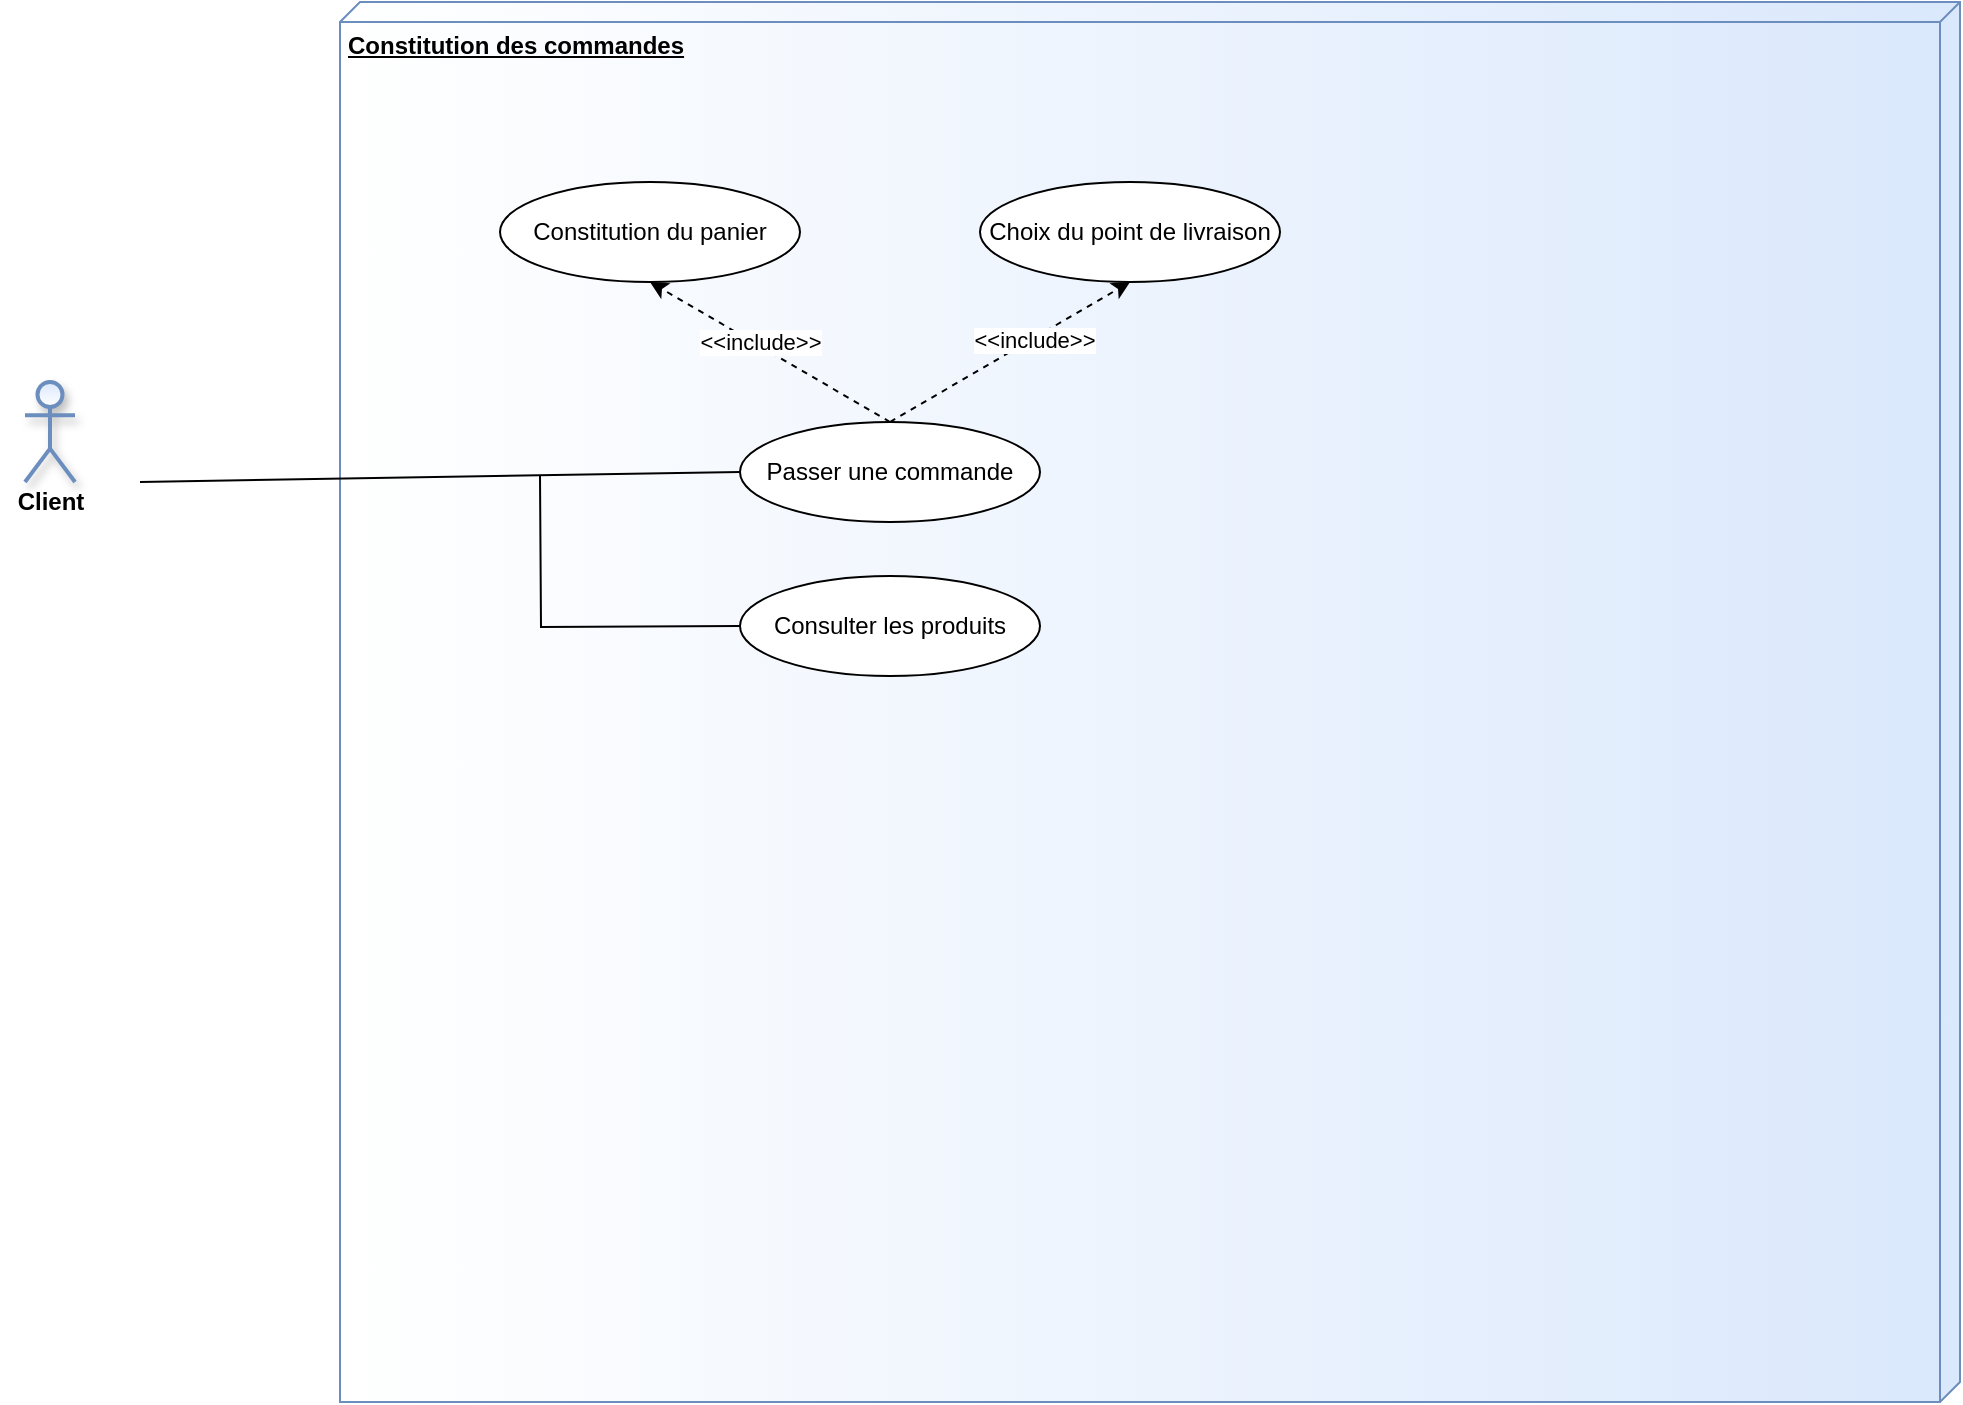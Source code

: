 <mxfile version="14.1.1" type="github">
  <diagram name="Page-1" id="e7e014a7-5840-1c2e-5031-d8a46d1fe8dd">
    <mxGraphModel dx="1673" dy="934" grid="1" gridSize="10" guides="1" tooltips="1" connect="1" arrows="1" fold="1" page="1" pageScale="1" pageWidth="1169" pageHeight="826" background="#ffffff" math="0" shadow="0">
      <root>
        <mxCell id="0" />
        <mxCell id="1" parent="0" />
        <mxCell id="rr55XMxGJXw-yliVTniT-41" value="&lt;b&gt;Constitution des commandes&lt;/b&gt;" style="verticalAlign=top;align=left;spacingTop=8;spacingLeft=2;spacingRight=12;shape=cube;size=10;direction=south;fontStyle=4;html=1;fillColor=#dae8fc;strokeColor=#6c8ebf;gradientColor=#ffffff;" parent="1" vertex="1">
          <mxGeometry x="220" y="40" width="810" height="700" as="geometry" />
        </mxCell>
        <mxCell id="rr55XMxGJXw-yliVTniT-51" style="rounded=0;orthogonalLoop=1;jettySize=auto;html=1;exitX=0.5;exitY=0;exitDx=0;exitDy=0;entryX=0.5;entryY=1;entryDx=0;entryDy=0;dashed=1;" parent="1" source="rr55XMxGJXw-yliVTniT-42" target="rr55XMxGJXw-yliVTniT-47" edge="1">
          <mxGeometry relative="1" as="geometry" />
        </mxCell>
        <mxCell id="rr55XMxGJXw-yliVTniT-54" value="&amp;lt;&amp;lt;include&amp;gt;&amp;gt;" style="edgeLabel;html=1;align=center;verticalAlign=middle;resizable=0;points=[];" parent="rr55XMxGJXw-yliVTniT-51" vertex="1" connectable="0">
          <mxGeometry x="0.182" y="-2" relative="1" as="geometry">
            <mxPoint x="4.82" y="3.04" as="offset" />
          </mxGeometry>
        </mxCell>
        <mxCell id="rr55XMxGJXw-yliVTniT-52" style="edgeStyle=none;rounded=0;orthogonalLoop=1;jettySize=auto;html=1;exitX=0.5;exitY=0;exitDx=0;exitDy=0;entryX=0.5;entryY=1;entryDx=0;entryDy=0;dashed=1;" parent="1" source="rr55XMxGJXw-yliVTniT-42" target="rr55XMxGJXw-yliVTniT-48" edge="1">
          <mxGeometry relative="1" as="geometry" />
        </mxCell>
        <mxCell id="rr55XMxGJXw-yliVTniT-55" value="&amp;lt;&amp;lt;include&amp;gt;&amp;gt;" style="edgeLabel;html=1;align=center;verticalAlign=middle;resizable=0;points=[];" parent="rr55XMxGJXw-yliVTniT-52" vertex="1" connectable="0">
          <mxGeometry x="0.193" y="-1" relative="1" as="geometry">
            <mxPoint as="offset" />
          </mxGeometry>
        </mxCell>
        <mxCell id="rr55XMxGJXw-yliVTniT-42" value="Passer une commande" style="ellipse;whiteSpace=wrap;html=1;gradientColor=#ffffff;" parent="1" vertex="1">
          <mxGeometry x="420" y="250" width="150" height="50" as="geometry" />
        </mxCell>
        <mxCell id="rr55XMxGJXw-yliVTniT-61" style="edgeStyle=none;rounded=0;orthogonalLoop=1;jettySize=auto;html=1;exitX=0;exitY=0.5;exitDx=0;exitDy=0;endArrow=none;endFill=0;strokeWidth=1;" parent="1" source="rr55XMxGJXw-yliVTniT-42" edge="1">
          <mxGeometry relative="1" as="geometry">
            <mxPoint x="120" y="280" as="targetPoint" />
          </mxGeometry>
        </mxCell>
        <mxCell id="rr55XMxGJXw-yliVTniT-47" value="Constitution du panier" style="ellipse;whiteSpace=wrap;html=1;gradientColor=#ffffff;" parent="1" vertex="1">
          <mxGeometry x="300" y="130" width="150" height="50" as="geometry" />
        </mxCell>
        <mxCell id="rr55XMxGJXw-yliVTniT-48" value="Choix du point de livraison" style="ellipse;whiteSpace=wrap;html=1;gradientColor=#ffffff;" parent="1" vertex="1">
          <mxGeometry x="540" y="130" width="150" height="50" as="geometry" />
        </mxCell>
        <mxCell id="rr55XMxGJXw-yliVTniT-60" value="&lt;b&gt;Client&lt;/b&gt;" style="text;html=1;align=center;verticalAlign=middle;resizable=0;points=[];autosize=1;" parent="1" vertex="1">
          <mxGeometry x="50" y="280" width="50" height="20" as="geometry" />
        </mxCell>
        <mxCell id="zPnv1FVnI_NJTMRD5HDy-2" value="" style="shape=umlActor;verticalLabelPosition=bottom;verticalAlign=top;html=1;strokeWidth=2;fillColor=#dae8fc;strokeColor=#6c8ebf;gradientColor=#ffffff;shadow=1;" vertex="1" parent="1">
          <mxGeometry x="62.5" y="230" width="25" height="50" as="geometry" />
        </mxCell>
        <mxCell id="zPnv1FVnI_NJTMRD5HDy-4" style="edgeStyle=orthogonalEdgeStyle;rounded=0;orthogonalLoop=1;jettySize=auto;html=1;exitX=0;exitY=0.5;exitDx=0;exitDy=0;endArrow=none;endFill=0;" edge="1" parent="1">
          <mxGeometry relative="1" as="geometry">
            <mxPoint x="320" y="277" as="targetPoint" />
            <mxPoint x="420.0" y="352" as="sourcePoint" />
          </mxGeometry>
        </mxCell>
        <mxCell id="zPnv1FVnI_NJTMRD5HDy-3" value="Consulter les produits" style="ellipse;whiteSpace=wrap;html=1;gradientColor=#ffffff;" vertex="1" parent="1">
          <mxGeometry x="420" y="327" width="150" height="50" as="geometry" />
        </mxCell>
      </root>
    </mxGraphModel>
  </diagram>
</mxfile>
